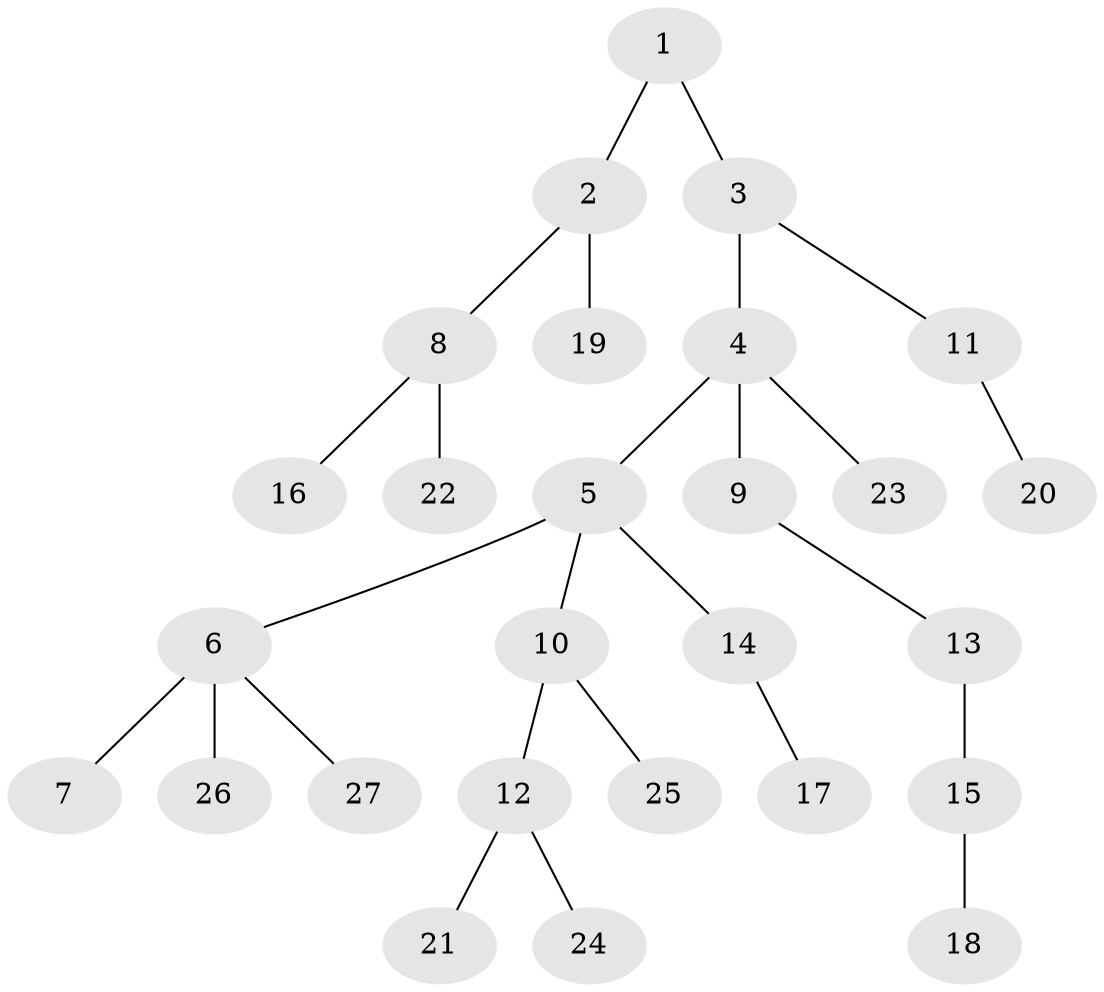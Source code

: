// original degree distribution, {3: 0.07547169811320754, 5: 0.07547169811320754, 2: 0.2830188679245283, 4: 0.07547169811320754, 1: 0.49056603773584906}
// Generated by graph-tools (version 1.1) at 2025/37/03/09/25 02:37:06]
// undirected, 27 vertices, 26 edges
graph export_dot {
graph [start="1"]
  node [color=gray90,style=filled];
  1;
  2;
  3;
  4;
  5;
  6;
  7;
  8;
  9;
  10;
  11;
  12;
  13;
  14;
  15;
  16;
  17;
  18;
  19;
  20;
  21;
  22;
  23;
  24;
  25;
  26;
  27;
  1 -- 2 [weight=2.0];
  1 -- 3 [weight=2.0];
  2 -- 8 [weight=1.0];
  2 -- 19 [weight=1.0];
  3 -- 4 [weight=1.0];
  3 -- 11 [weight=1.0];
  4 -- 5 [weight=1.0];
  4 -- 9 [weight=3.0];
  4 -- 23 [weight=1.0];
  5 -- 6 [weight=1.0];
  5 -- 10 [weight=1.0];
  5 -- 14 [weight=1.0];
  6 -- 7 [weight=2.0];
  6 -- 26 [weight=1.0];
  6 -- 27 [weight=1.0];
  8 -- 16 [weight=1.0];
  8 -- 22 [weight=1.0];
  9 -- 13 [weight=1.0];
  10 -- 12 [weight=2.0];
  10 -- 25 [weight=1.0];
  11 -- 20 [weight=1.0];
  12 -- 21 [weight=1.0];
  12 -- 24 [weight=1.0];
  13 -- 15 [weight=2.0];
  14 -- 17 [weight=1.0];
  15 -- 18 [weight=1.0];
}
